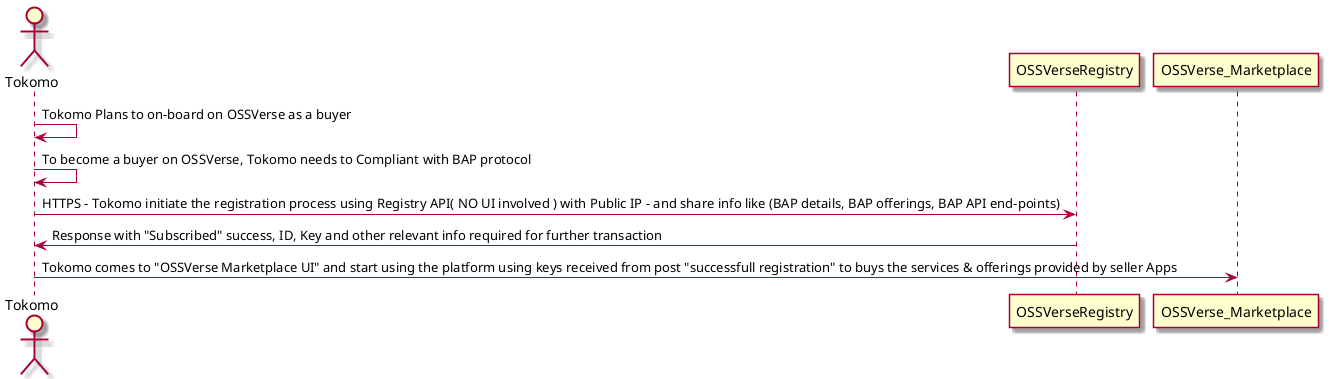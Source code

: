 @startuml

skin rose

actor Tokomo as Tokomo
Tokomo -> Tokomo: Tokomo Plans to on-board on OSSVerse as a buyer
Tokomo -> Tokomo: To become a buyer on OSSVerse, Tokomo needs to Compliant with BAP protocol

Tokomo -> OSSVerseRegistry: HTTPS - Tokomo initiate the registration process using Registry API( NO UI involved ) with Public IP - and share info like (BAP details, BAP offerings, BAP API end-points)
OSSVerseRegistry -> Tokomo: Response with "Subscribed" success, ID, Key and other relevant info required for further transaction

Tokomo -> OSSVerse_Marketplace: Tokomo comes to "OSSVerse Marketplace UI" and start using the platform using keys received from post "successfull registration" to buys the services & offerings provided by seller Apps


@enduml

